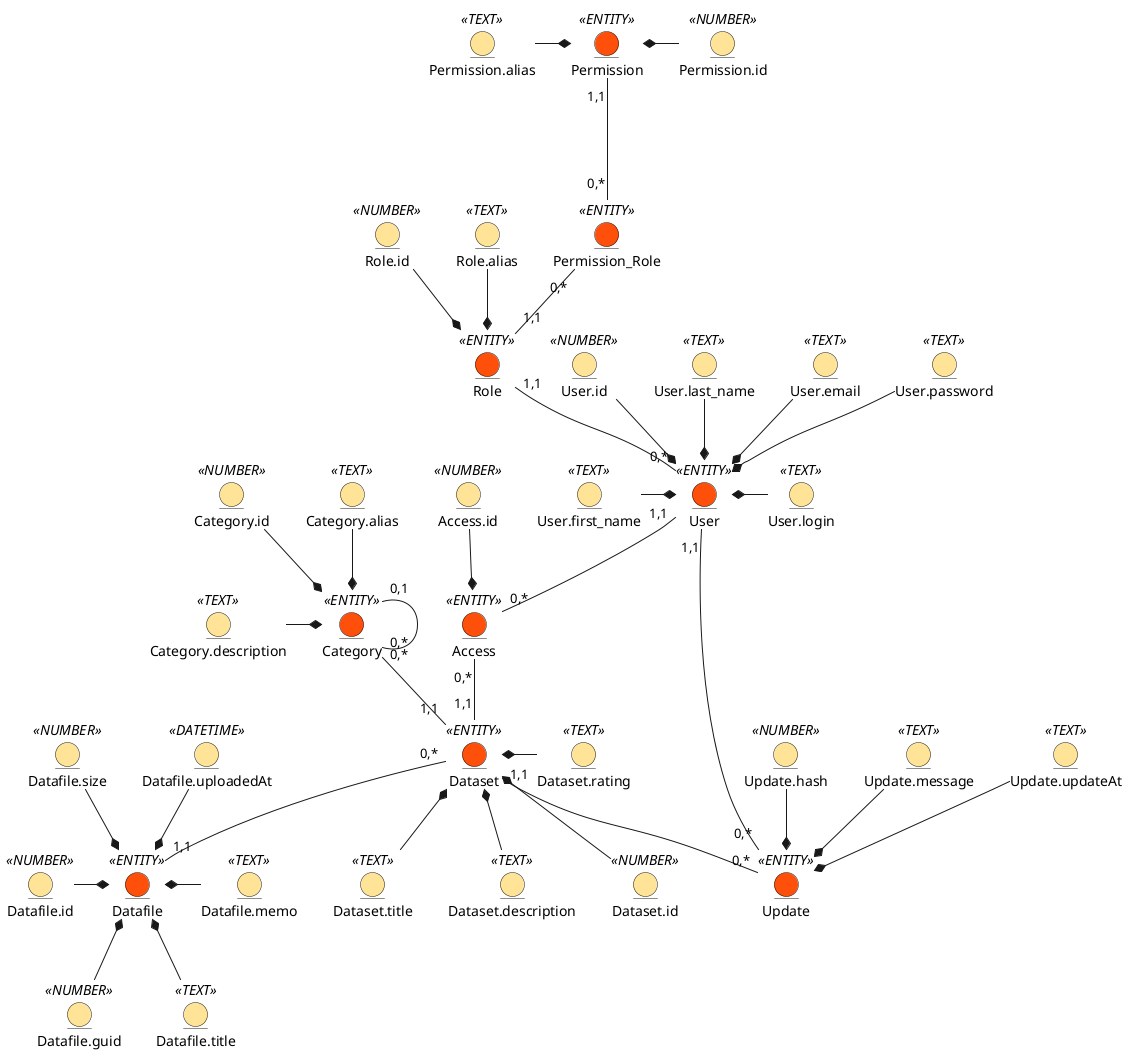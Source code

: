<center style="
    border-radius:4px;
    border: 1px solid #cfd7e6;
    box-shadow: 0 1px 3px 0 rgba(89,105,129,.05), 0 1px 1px 0 rgba(0,0,0,.025);
    padding: 1em;"
    >

@startuml


entity User <<ENTITY>> #fe500a 
entity User.id <<NUMBER>> #ffe396
entity User.first_name <<TEXT>> #ffe396
entity User.last_name <<TEXT>> #ffe396
entity User.login <<TEXT>> #ffe396
entity User.email <<TEXT>> #ffe396
entity User.password <<TEXT>> #ffe396
User.id --* User
User.login -l-* User
User.email --* User
User.password --* User
User.first_name -r-* User
User.last_name --* User

entity Role <<ENTITY>> #fe500a
entity Role.id <<NUMBER>> #ffe396
entity Role.alias <<TEXT>> #ffe396
Role.id -d-* Role
Role.alias -d-* Role

entity Permission_Role <<ENTITY>> #fe500a

entity Permission <<ENTITY>> #fe500a
entity Permission.id <<NUMBER>> #ffe396
entity Permission.alias <<TEXT>> #ffe396
Permission.id -l-* Permission
Permission.alias -r-* Permission

entity Access <<ENTITY>> #fe500a
entity Access.id <<NUMBER>> #ffe396
Access.id --* Access

entity Dataset <<ENTITY>> #fe500a
entity Dataset.id <<NUMBER>> #ffe396
entity Dataset.title <<TEXT>> #ffe396
entity Dataset.description <<TEXT>> #ffe396  
entity Dataset.rating <<TEXT>> #ffe396
Dataset.id -u-* Dataset
Dataset.title -u-* Dataset
Dataset.description -u-* Dataset
Dataset.rating -l-* Dataset


entity Datafile <<ENTITY>> #fe500a
entity Datafile.id <<NUMBER>> #ffe396
entity Datafile.guid <<NUMBER>> #ffe396
entity Datafile.title <<TEXT>> #ffe396
entity Datafile.memo <<TEXT>> #ffe396
entity Datafile.size <<NUMBER>> #ffe396
entity Datafile.uploadedAt <<DATETIME>> #ffe396
Datafile.id -r-* Datafile
Datafile.guid -u-* Datafile
Datafile.title -u-* Datafile
Datafile.memo -l-* Datafile
Datafile.size -d-* Datafile
Datafile.uploadedAt -d-* Datafile


entity Category <<ENTITY>> #fe500a
entity Category.id <<NUMBER>> #ffe396
entity Category.alias <<TEXT>> #ffe396
entity Category.description <<TEXT>> #ffe396
Category.id --* Category
Category.alias --* Category
Category.description -r-* Category

entity Update <<ENTITY>> #fe500a
entity Update.hash <<NUMBER>> #ffe396
entity Update.message <<TEXT>> #ffe396
entity Update.updateAt <<TEXT>> #ffe396
Update.hash --* Update
Update.message --* Update
Update.updateAt --* Update


User "0,*"-u-"1,1" Role
Permission_Role "0,*"--"1,1" Role
Permission "1,1"---"0,*" Permission_Role
User "1,1"-d-"0,*" Access
Access "0,*"-d-"1,1" Dataset
Category "0,1"---"0,*" Category
Category "0,*"--"1,1" Dataset
Dataset "0,*"--"1,1" Datafile
Dataset "1,1"--"0,*" Update
Update "0,*"--"1,1" User



@enduml



</center>